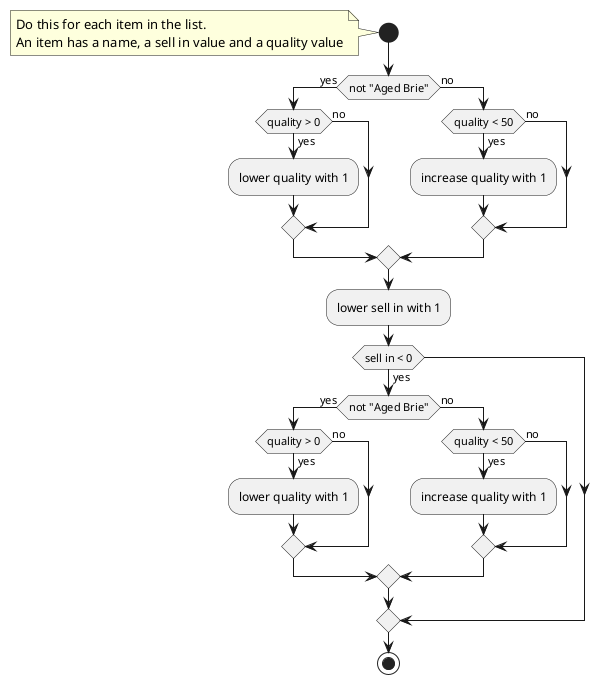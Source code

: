 @startuml

start
note left
    Do this for each item in the list.
    An item has a name, a sell in value and a quality value
end note

if (not "Aged Brie") then (yes)
    if (quality > 0) then (yes)
        -lower quality with 1
    else (no)
    endif
else (no)
    if (quality < 50) then (yes)
        -increase quality with 1
    else (no)
    endif
endif

-lower sell in with 1

if (sell in < 0) then (yes)
    if (not "Aged Brie") then (yes)
        if (quality > 0) then (yes)
            -lower quality with 1
        else (no)
        endif
    else (no)
        if (quality < 50) then (yes)
            -increase quality with 1
        else (no)
        endif
    endif
endif

stop

@enduml
